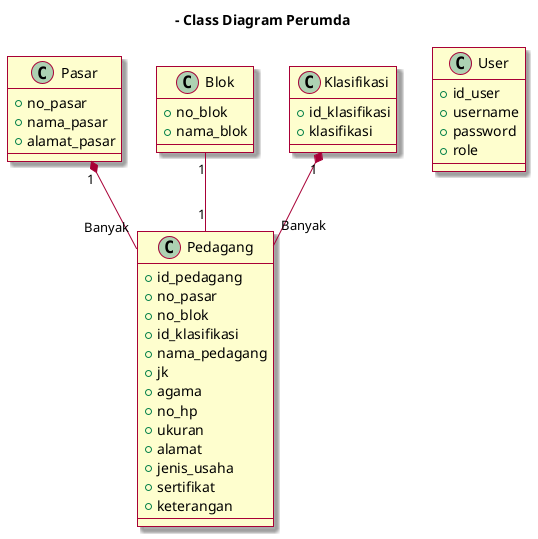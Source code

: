 @startuml

skin rose

title - Class Diagram Perumda

Pasar "1" *-- "Banyak" Pedagang 
Blok "1" -- "1" Pedagang
Klasifikasi "1" *-- "Banyak" Pedagang

class Pasar {
  +no_pasar
  +nama_pasar
  +alamat_pasar
}

class Blok{
  +no_blok
  +nama_blok
}

class Klasifikasi {
  +id_klasifikasi
  +klasifikasi
}

class Pedagang {
  +id_pedagang
  +no_pasar
  +no_blok
  +id_klasifikasi
  +nama_pedagang
  +jk 
  +agama
  +no_hp
  +ukuran
  +alamat
  +jenis_usaha
  +sertifikat
  +keterangan
}

class User{
  +id_user
  +username
  +password
  +role
}


@enduml